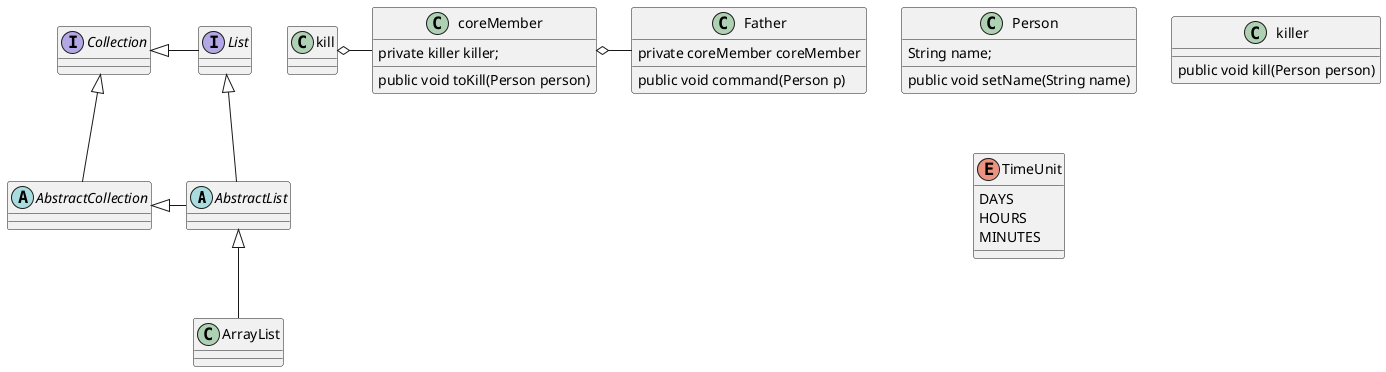@startuml
'https://plantuml.com/class-diagram

abstract class AbstractList
abstract AbstractCollection
interface List
interface Collection

List <|-- AbstractList
Collection <|-- AbstractCollection

Collection <|- List
AbstractCollection <|- AbstractList
AbstractList <|-- ArrayList

class Person{
    String name;
    public void setName(String name)
}
class Father{
    private coreMember coreMember
    public void command(Person p)

}
class coreMember{
    private killer killer;
    public void toKill(Person person)
}

kill o- coreMember
coreMember o- Father

class killer{
    public void kill(Person person)
}

enum TimeUnit {
DAYS
HOURS
MINUTES
}

@enduml
